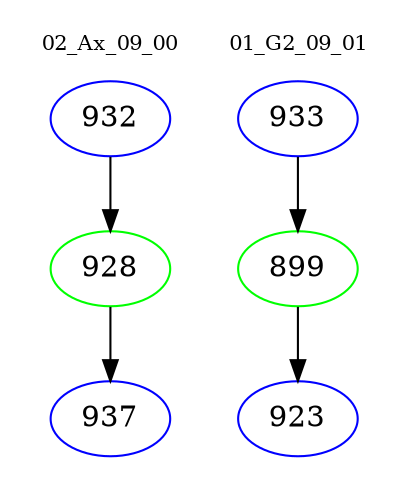 digraph{
subgraph cluster_0 {
color = white
label = "02_Ax_09_00";
fontsize=10;
T0_932 [label="932", color="blue"]
T0_932 -> T0_928 [color="black"]
T0_928 [label="928", color="green"]
T0_928 -> T0_937 [color="black"]
T0_937 [label="937", color="blue"]
}
subgraph cluster_1 {
color = white
label = "01_G2_09_01";
fontsize=10;
T1_933 [label="933", color="blue"]
T1_933 -> T1_899 [color="black"]
T1_899 [label="899", color="green"]
T1_899 -> T1_923 [color="black"]
T1_923 [label="923", color="blue"]
}
}
